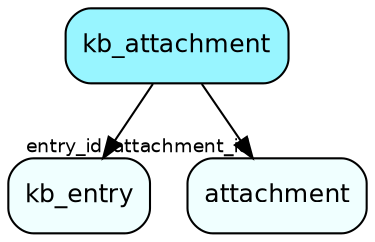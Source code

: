 digraph kb_attachment  {
node [shape = box style="rounded, filled" fontname = "Helvetica" fontsize = "12" ]
edge [fontname = "Helvetica" fontsize = "9"]

kb_attachment[fillcolor = "cadetblue1"]
kb_entry[fillcolor = "azure1"]
attachment[fillcolor = "azure1"]
kb_attachment -> kb_entry [headlabel = "entry_id"]
kb_attachment -> attachment [headlabel = "attachment_id"]
}
